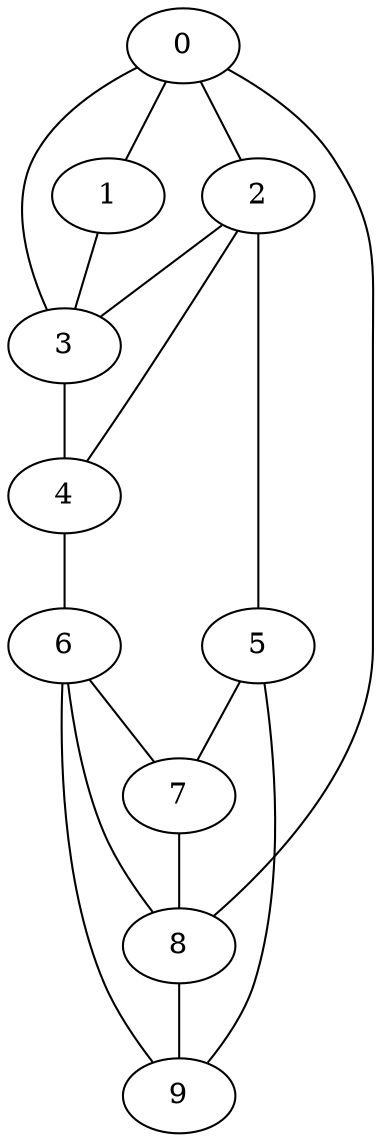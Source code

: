 graph G {
   8 -- 9
   0 -- 3
   0 -- 1
   0 -- 2
   0 -- 8
   1 -- 3
   2 -- 4
   2 -- 3
   2 -- 5
   3 -- 4
   4 -- 6
   5 -- 7
   5 -- 9
   6 -- 9
   6 -- 8
   6 -- 7
   7 -- 8
}
